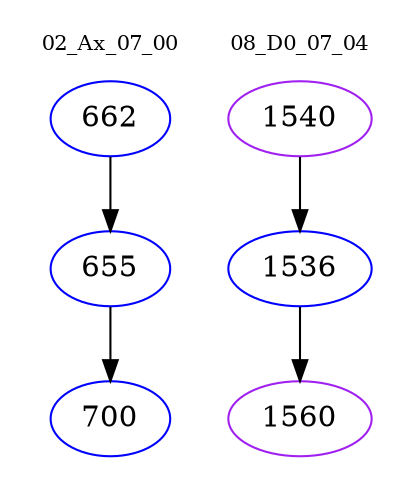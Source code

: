 digraph{
subgraph cluster_0 {
color = white
label = "02_Ax_07_00";
fontsize=10;
T0_662 [label="662", color="blue"]
T0_662 -> T0_655 [color="black"]
T0_655 [label="655", color="blue"]
T0_655 -> T0_700 [color="black"]
T0_700 [label="700", color="blue"]
}
subgraph cluster_1 {
color = white
label = "08_D0_07_04";
fontsize=10;
T1_1540 [label="1540", color="purple"]
T1_1540 -> T1_1536 [color="black"]
T1_1536 [label="1536", color="blue"]
T1_1536 -> T1_1560 [color="black"]
T1_1560 [label="1560", color="purple"]
}
}
